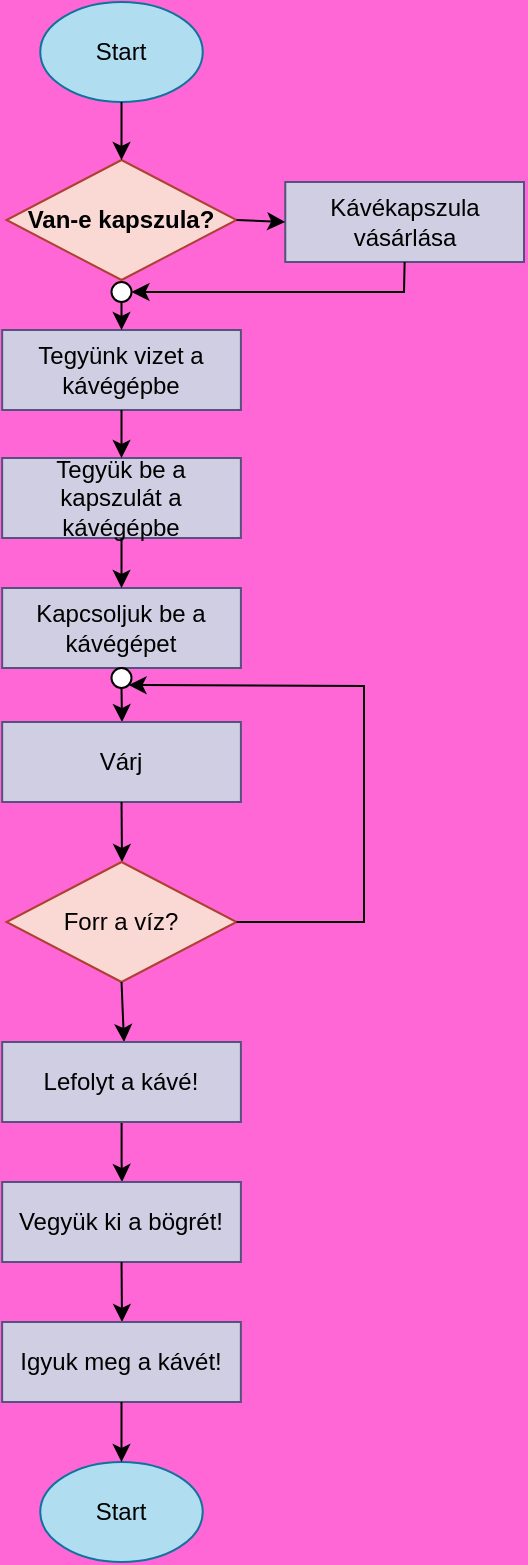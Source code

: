 <mxfile version="24.2.5" type="device">
  <diagram id="C5RBs43oDa-KdzZeNtuy" name="Page-1">
    <mxGraphModel dx="993" dy="639" grid="1" gridSize="10" guides="1" tooltips="1" connect="1" arrows="1" fold="1" page="1" pageScale="1" pageWidth="827" pageHeight="1169" background="#ff66d6" math="0" shadow="0">
      <root>
        <mxCell id="WIyWlLk6GJQsqaUBKTNV-0" />
        <mxCell id="WIyWlLk6GJQsqaUBKTNV-1" parent="WIyWlLk6GJQsqaUBKTNV-0" />
        <mxCell id="jGoup7Fw8gT_dTfUn8MF-0" value="Start" style="ellipse;whiteSpace=wrap;html=1;fillColor=#b1ddf0;strokeColor=#10739e;" parent="WIyWlLk6GJQsqaUBKTNV-1" vertex="1">
          <mxGeometry x="318.13" y="40" width="81.25" height="50" as="geometry" />
        </mxCell>
        <mxCell id="jGoup7Fw8gT_dTfUn8MF-3" value="Van-e kapszula?" style="rhombus;whiteSpace=wrap;html=1;fontStyle=1;fillColor=#fad9d5;strokeColor=#ae4132;" parent="WIyWlLk6GJQsqaUBKTNV-1" vertex="1">
          <mxGeometry x="301.26" y="119" width="115" height="60" as="geometry" />
        </mxCell>
        <mxCell id="jGoup7Fw8gT_dTfUn8MF-5" value="" style="endArrow=classic;html=1;rounded=0;exitX=0.5;exitY=1;exitDx=0;exitDy=0;entryX=0.5;entryY=0;entryDx=0;entryDy=0;" parent="WIyWlLk6GJQsqaUBKTNV-1" source="jGoup7Fw8gT_dTfUn8MF-0" target="jGoup7Fw8gT_dTfUn8MF-3" edge="1">
          <mxGeometry width="50" height="50" relative="1" as="geometry">
            <mxPoint x="380" y="290" as="sourcePoint" />
            <mxPoint x="380" y="140" as="targetPoint" />
          </mxGeometry>
        </mxCell>
        <mxCell id="jGoup7Fw8gT_dTfUn8MF-11" value="Kávékapszula vásárlása" style="rounded=0;whiteSpace=wrap;html=1;fillColor=#d0cee2;strokeColor=#56517e;" parent="WIyWlLk6GJQsqaUBKTNV-1" vertex="1">
          <mxGeometry x="440.63" y="130" width="119.37" height="40" as="geometry" />
        </mxCell>
        <mxCell id="jGoup7Fw8gT_dTfUn8MF-12" value="" style="endArrow=classic;html=1;rounded=0;exitX=1;exitY=0.5;exitDx=0;exitDy=0;entryX=0;entryY=0.5;entryDx=0;entryDy=0;" parent="WIyWlLk6GJQsqaUBKTNV-1" source="jGoup7Fw8gT_dTfUn8MF-3" target="jGoup7Fw8gT_dTfUn8MF-11" edge="1">
          <mxGeometry width="50" height="50" relative="1" as="geometry">
            <mxPoint x="350" y="240" as="sourcePoint" />
            <mxPoint x="430" y="240" as="targetPoint" />
          </mxGeometry>
        </mxCell>
        <mxCell id="jGoup7Fw8gT_dTfUn8MF-15" value="Tegyünk vizet a kávégépbe" style="rounded=0;whiteSpace=wrap;html=1;fillColor=#d0cee2;strokeColor=#56517e;" parent="WIyWlLk6GJQsqaUBKTNV-1" vertex="1">
          <mxGeometry x="299.08" y="204" width="119.37" height="40" as="geometry" />
        </mxCell>
        <mxCell id="jGoup7Fw8gT_dTfUn8MF-17" value="Tegyük be a kapszulát a kávégépbe" style="rounded=0;whiteSpace=wrap;html=1;fillColor=#d0cee2;strokeColor=#56517e;" parent="WIyWlLk6GJQsqaUBKTNV-1" vertex="1">
          <mxGeometry x="299.07" y="268" width="119.37" height="40" as="geometry" />
        </mxCell>
        <mxCell id="jGoup7Fw8gT_dTfUn8MF-20" value="" style="endArrow=classic;html=1;rounded=0;exitX=0.5;exitY=1;exitDx=0;exitDy=0;entryX=0.5;entryY=0;entryDx=0;entryDy=0;" parent="WIyWlLk6GJQsqaUBKTNV-1" source="jGoup7Fw8gT_dTfUn8MF-15" target="jGoup7Fw8gT_dTfUn8MF-17" edge="1">
          <mxGeometry width="50" height="50" relative="1" as="geometry">
            <mxPoint x="380" y="300" as="sourcePoint" />
            <mxPoint x="430" y="250" as="targetPoint" />
          </mxGeometry>
        </mxCell>
        <mxCell id="jGoup7Fw8gT_dTfUn8MF-27" value="" style="endArrow=classic;html=1;rounded=0;exitX=0.5;exitY=1;exitDx=0;exitDy=0;entryX=0.5;entryY=0;entryDx=0;entryDy=0;" parent="WIyWlLk6GJQsqaUBKTNV-1" source="jGoup7Fw8gT_dTfUn8MF-30" target="jGoup7Fw8gT_dTfUn8MF-15" edge="1">
          <mxGeometry width="50" height="50" relative="1" as="geometry">
            <mxPoint x="380" y="300" as="sourcePoint" />
            <mxPoint x="430" y="250" as="targetPoint" />
          </mxGeometry>
        </mxCell>
        <mxCell id="jGoup7Fw8gT_dTfUn8MF-28" value="Kapcsoljuk be a kávégépet" style="rounded=0;whiteSpace=wrap;html=1;fillColor=#d0cee2;strokeColor=#56517e;" parent="WIyWlLk6GJQsqaUBKTNV-1" vertex="1">
          <mxGeometry x="299.08" y="333" width="119.37" height="40" as="geometry" />
        </mxCell>
        <mxCell id="jGoup7Fw8gT_dTfUn8MF-29" value="" style="endArrow=classic;html=1;rounded=0;exitX=0.5;exitY=1;exitDx=0;exitDy=0;entryX=0.5;entryY=0;entryDx=0;entryDy=0;" parent="WIyWlLk6GJQsqaUBKTNV-1" source="jGoup7Fw8gT_dTfUn8MF-17" target="jGoup7Fw8gT_dTfUn8MF-28" edge="1">
          <mxGeometry width="50" height="50" relative="1" as="geometry">
            <mxPoint x="380" y="300" as="sourcePoint" />
            <mxPoint x="430" y="250" as="targetPoint" />
          </mxGeometry>
        </mxCell>
        <mxCell id="jGoup7Fw8gT_dTfUn8MF-30" value="" style="ellipse;whiteSpace=wrap;html=1;aspect=fixed;" parent="WIyWlLk6GJQsqaUBKTNV-1" vertex="1">
          <mxGeometry x="353.75" y="180" width="10" height="10" as="geometry" />
        </mxCell>
        <mxCell id="DXp4zR-Xfu0GI9nuhv3s-2" value="" style="endArrow=classic;html=1;rounded=0;entryX=1;entryY=0.5;entryDx=0;entryDy=0;exitX=0.5;exitY=1;exitDx=0;exitDy=0;" edge="1" parent="WIyWlLk6GJQsqaUBKTNV-1" source="jGoup7Fw8gT_dTfUn8MF-11" target="jGoup7Fw8gT_dTfUn8MF-30">
          <mxGeometry width="50" height="50" relative="1" as="geometry">
            <mxPoint x="500" y="185" as="sourcePoint" />
            <mxPoint x="380" y="190" as="targetPoint" />
            <Array as="points">
              <mxPoint x="500" y="185" />
            </Array>
          </mxGeometry>
        </mxCell>
        <mxCell id="DXp4zR-Xfu0GI9nuhv3s-5" value="" style="endArrow=classic;html=1;rounded=0;exitX=0.5;exitY=1;exitDx=0;exitDy=0;" edge="1" parent="WIyWlLk6GJQsqaUBKTNV-1" source="DXp4zR-Xfu0GI9nuhv3s-6">
          <mxGeometry width="50" height="50" relative="1" as="geometry">
            <mxPoint x="360" y="320" as="sourcePoint" />
            <mxPoint x="359" y="400" as="targetPoint" />
          </mxGeometry>
        </mxCell>
        <mxCell id="DXp4zR-Xfu0GI9nuhv3s-7" value="" style="endArrow=classic;html=1;rounded=0;exitX=0.5;exitY=1;exitDx=0;exitDy=0;" edge="1" parent="WIyWlLk6GJQsqaUBKTNV-1" source="jGoup7Fw8gT_dTfUn8MF-28" target="DXp4zR-Xfu0GI9nuhv3s-6">
          <mxGeometry width="50" height="50" relative="1" as="geometry">
            <mxPoint x="359" y="373" as="sourcePoint" />
            <mxPoint x="359" y="400" as="targetPoint" />
          </mxGeometry>
        </mxCell>
        <mxCell id="DXp4zR-Xfu0GI9nuhv3s-6" value="" style="ellipse;whiteSpace=wrap;html=1;aspect=fixed;" vertex="1" parent="WIyWlLk6GJQsqaUBKTNV-1">
          <mxGeometry x="353.75" y="373" width="10" height="10" as="geometry" />
        </mxCell>
        <mxCell id="DXp4zR-Xfu0GI9nuhv3s-9" value="Várj" style="rounded=0;whiteSpace=wrap;html=1;fillColor=#d0cee2;strokeColor=#56517e;" vertex="1" parent="WIyWlLk6GJQsqaUBKTNV-1">
          <mxGeometry x="299.08" y="400" width="119.37" height="40" as="geometry" />
        </mxCell>
        <mxCell id="DXp4zR-Xfu0GI9nuhv3s-10" value="" style="endArrow=classic;html=1;rounded=0;exitX=0.5;exitY=1;exitDx=0;exitDy=0;" edge="1" parent="WIyWlLk6GJQsqaUBKTNV-1" source="DXp4zR-Xfu0GI9nuhv3s-9">
          <mxGeometry width="50" height="50" relative="1" as="geometry">
            <mxPoint x="360" y="330" as="sourcePoint" />
            <mxPoint x="359" y="470" as="targetPoint" />
          </mxGeometry>
        </mxCell>
        <mxCell id="DXp4zR-Xfu0GI9nuhv3s-12" value="Forr a víz?" style="rhombus;whiteSpace=wrap;html=1;fillColor=#fad9d5;strokeColor=#ae4132;" vertex="1" parent="WIyWlLk6GJQsqaUBKTNV-1">
          <mxGeometry x="301.26" y="470" width="115" height="60" as="geometry" />
        </mxCell>
        <mxCell id="DXp4zR-Xfu0GI9nuhv3s-13" value="" style="endArrow=classic;html=1;rounded=0;exitX=0.5;exitY=1;exitDx=0;exitDy=0;" edge="1" parent="WIyWlLk6GJQsqaUBKTNV-1" source="DXp4zR-Xfu0GI9nuhv3s-12">
          <mxGeometry width="50" height="50" relative="1" as="geometry">
            <mxPoint x="370" y="450" as="sourcePoint" />
            <mxPoint x="360" y="560" as="targetPoint" />
          </mxGeometry>
        </mxCell>
        <mxCell id="DXp4zR-Xfu0GI9nuhv3s-20" value="" style="edgeStyle=orthogonalEdgeStyle;rounded=0;orthogonalLoop=1;jettySize=auto;html=1;" edge="1" parent="WIyWlLk6GJQsqaUBKTNV-1" source="DXp4zR-Xfu0GI9nuhv3s-15">
          <mxGeometry relative="1" as="geometry">
            <mxPoint x="359" y="630" as="targetPoint" />
          </mxGeometry>
        </mxCell>
        <mxCell id="DXp4zR-Xfu0GI9nuhv3s-15" value="Lefolyt a kávé!" style="rounded=0;whiteSpace=wrap;html=1;fillColor=#d0cee2;strokeColor=#56517e;" vertex="1" parent="WIyWlLk6GJQsqaUBKTNV-1">
          <mxGeometry x="299.08" y="560" width="119.37" height="40" as="geometry" />
        </mxCell>
        <mxCell id="DXp4zR-Xfu0GI9nuhv3s-16" value="Vegyük ki a bögrét!" style="rounded=0;whiteSpace=wrap;html=1;fillColor=#d0cee2;strokeColor=#56517e;" vertex="1" parent="WIyWlLk6GJQsqaUBKTNV-1">
          <mxGeometry x="299.08" y="630" width="119.37" height="40" as="geometry" />
        </mxCell>
        <mxCell id="DXp4zR-Xfu0GI9nuhv3s-22" value="" style="endArrow=classic;html=1;rounded=0;exitX=0.5;exitY=1;exitDx=0;exitDy=0;" edge="1" parent="WIyWlLk6GJQsqaUBKTNV-1" source="DXp4zR-Xfu0GI9nuhv3s-16">
          <mxGeometry width="50" height="50" relative="1" as="geometry">
            <mxPoint x="370" y="660" as="sourcePoint" />
            <mxPoint x="359" y="700" as="targetPoint" />
          </mxGeometry>
        </mxCell>
        <mxCell id="DXp4zR-Xfu0GI9nuhv3s-23" value="Igyuk meg a kávét!" style="rounded=0;whiteSpace=wrap;html=1;fillColor=#d0cee2;strokeColor=#56517e;" vertex="1" parent="WIyWlLk6GJQsqaUBKTNV-1">
          <mxGeometry x="299.06" y="700" width="119.37" height="40" as="geometry" />
        </mxCell>
        <mxCell id="DXp4zR-Xfu0GI9nuhv3s-24" value="Start" style="ellipse;whiteSpace=wrap;html=1;fillColor=#b1ddf0;strokeColor=#10739e;" vertex="1" parent="WIyWlLk6GJQsqaUBKTNV-1">
          <mxGeometry x="318.12" y="770" width="81.25" height="50" as="geometry" />
        </mxCell>
        <mxCell id="DXp4zR-Xfu0GI9nuhv3s-25" value="" style="endArrow=classic;html=1;rounded=0;exitX=0.5;exitY=1;exitDx=0;exitDy=0;entryX=0.5;entryY=0;entryDx=0;entryDy=0;" edge="1" parent="WIyWlLk6GJQsqaUBKTNV-1" source="DXp4zR-Xfu0GI9nuhv3s-23" target="DXp4zR-Xfu0GI9nuhv3s-24">
          <mxGeometry width="50" height="50" relative="1" as="geometry">
            <mxPoint x="370" y="580" as="sourcePoint" />
            <mxPoint x="420" y="530" as="targetPoint" />
          </mxGeometry>
        </mxCell>
        <mxCell id="DXp4zR-Xfu0GI9nuhv3s-26" value="" style="endArrow=classic;html=1;rounded=0;exitX=1;exitY=0.5;exitDx=0;exitDy=0;entryX=1;entryY=1;entryDx=0;entryDy=0;" edge="1" parent="WIyWlLk6GJQsqaUBKTNV-1" source="DXp4zR-Xfu0GI9nuhv3s-12" target="DXp4zR-Xfu0GI9nuhv3s-6">
          <mxGeometry width="50" height="50" relative="1" as="geometry">
            <mxPoint x="370" y="500" as="sourcePoint" />
            <mxPoint x="480" y="380" as="targetPoint" />
            <Array as="points">
              <mxPoint x="480" y="500" />
              <mxPoint x="480" y="382" />
            </Array>
          </mxGeometry>
        </mxCell>
      </root>
    </mxGraphModel>
  </diagram>
</mxfile>
